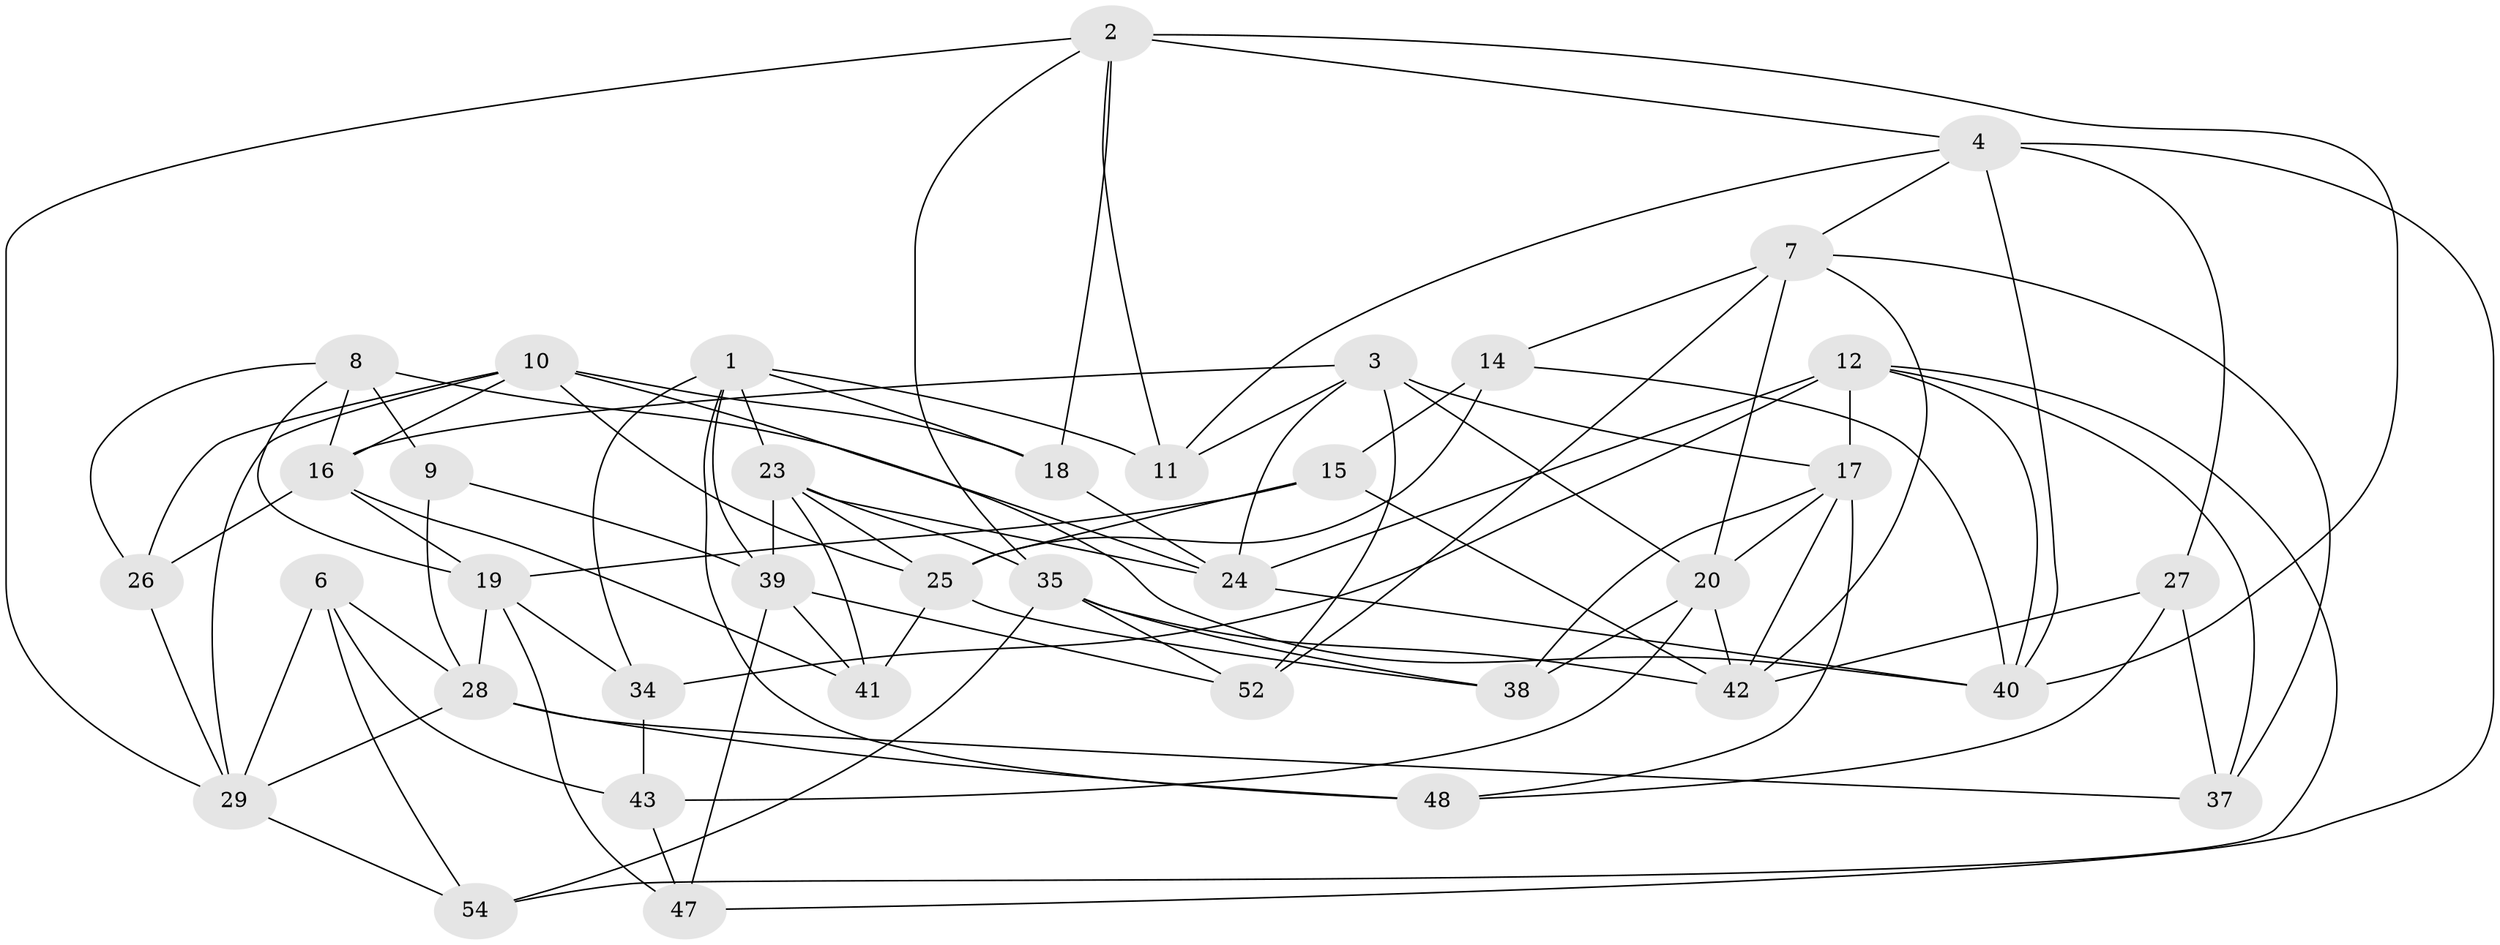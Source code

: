 // original degree distribution, {4: 1.0}
// Generated by graph-tools (version 1.1) at 2025/42/03/06/25 10:42:18]
// undirected, 38 vertices, 96 edges
graph export_dot {
graph [start="1"]
  node [color=gray90,style=filled];
  1 [super="+13"];
  2 [super="+21"];
  3 [super="+5"];
  4 [super="+33"];
  6;
  7 [super="+46"];
  8 [super="+57"];
  9;
  10 [super="+30"];
  11;
  12 [super="+22"];
  14;
  15;
  16 [super="+50"];
  17 [super="+49"];
  18;
  19 [super="+32"];
  20 [super="+59"];
  23 [super="+36"];
  24 [super="+31"];
  25 [super="+58"];
  26;
  27;
  28 [super="+53"];
  29 [super="+45"];
  34;
  35 [super="+44"];
  37;
  38;
  39 [super="+51"];
  40 [super="+55"];
  41;
  42 [super="+56"];
  43;
  47;
  48;
  52;
  54;
  1 -- 18;
  1 -- 39;
  1 -- 48;
  1 -- 34;
  1 -- 11;
  1 -- 23;
  2 -- 4;
  2 -- 18;
  2 -- 11;
  2 -- 35;
  2 -- 40;
  2 -- 29;
  3 -- 24;
  3 -- 11;
  3 -- 20;
  3 -- 16;
  3 -- 17;
  3 -- 52;
  4 -- 47;
  4 -- 11;
  4 -- 27;
  4 -- 7;
  4 -- 40;
  6 -- 54;
  6 -- 43;
  6 -- 28;
  6 -- 29;
  7 -- 14;
  7 -- 37;
  7 -- 42;
  7 -- 52;
  7 -- 20;
  8 -- 9 [weight=2];
  8 -- 26;
  8 -- 24;
  8 -- 16;
  8 -- 19;
  9 -- 28;
  9 -- 39;
  10 -- 18;
  10 -- 26;
  10 -- 29;
  10 -- 40;
  10 -- 25;
  10 -- 16;
  12 -- 37;
  12 -- 54;
  12 -- 24;
  12 -- 40;
  12 -- 34;
  12 -- 17;
  14 -- 40;
  14 -- 15;
  14 -- 25;
  15 -- 19;
  15 -- 42;
  15 -- 25;
  16 -- 41;
  16 -- 26;
  16 -- 19;
  17 -- 48;
  17 -- 38;
  17 -- 42;
  17 -- 20;
  18 -- 24;
  19 -- 47;
  19 -- 34;
  19 -- 28;
  20 -- 42;
  20 -- 43;
  20 -- 38;
  23 -- 41;
  23 -- 24;
  23 -- 39;
  23 -- 25;
  23 -- 35;
  24 -- 40;
  25 -- 38;
  25 -- 41;
  26 -- 29;
  27 -- 48;
  27 -- 42;
  27 -- 37;
  28 -- 29;
  28 -- 48;
  28 -- 37;
  29 -- 54;
  34 -- 43;
  35 -- 52;
  35 -- 38;
  35 -- 42;
  35 -- 54;
  39 -- 52;
  39 -- 41;
  39 -- 47;
  43 -- 47;
}
